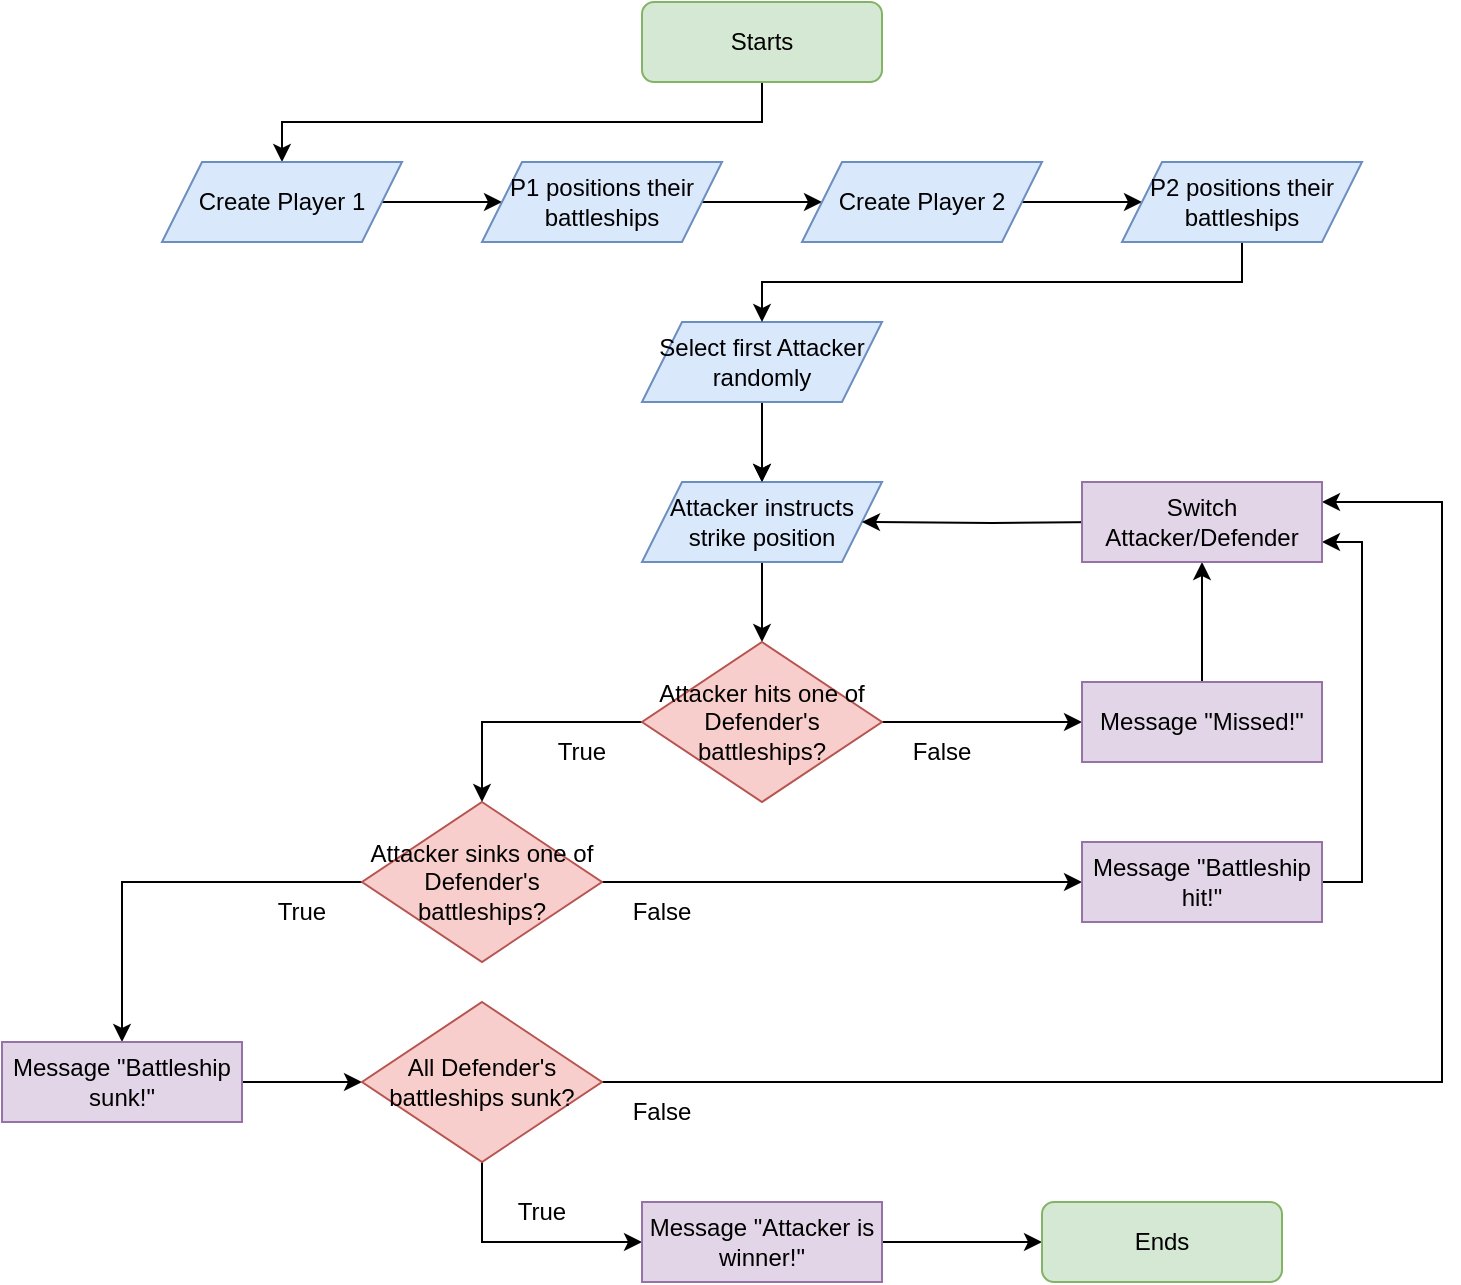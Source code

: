 <mxfile version="16.6.3" type="github">
  <diagram id="cik4pUAZ0DND3USEiahB" name="Page-1">
    <mxGraphModel dx="930" dy="521" grid="1" gridSize="10" guides="1" tooltips="1" connect="1" arrows="1" fold="1" page="1" pageScale="1" pageWidth="827" pageHeight="1169" math="0" shadow="0">
      <root>
        <mxCell id="0" />
        <mxCell id="1" parent="0" />
        <mxCell id="Z9-XJ0bZTqutM6zoiM_b-13" style="edgeStyle=orthogonalEdgeStyle;rounded=0;orthogonalLoop=1;jettySize=auto;html=1;exitX=0.5;exitY=1;exitDx=0;exitDy=0;entryX=0.5;entryY=0;entryDx=0;entryDy=0;" parent="1" source="Z9-XJ0bZTqutM6zoiM_b-1" target="Z9-XJ0bZTqutM6zoiM_b-3" edge="1">
          <mxGeometry relative="1" as="geometry" />
        </mxCell>
        <mxCell id="Z9-XJ0bZTqutM6zoiM_b-1" value="Starts" style="rounded=1;whiteSpace=wrap;html=1;fillColor=#d5e8d4;strokeColor=#82b366;" parent="1" vertex="1">
          <mxGeometry x="400" y="40" width="120" height="40" as="geometry" />
        </mxCell>
        <mxCell id="1it9h9p5dSLcgCz3SHnK-4" style="edgeStyle=orthogonalEdgeStyle;rounded=0;orthogonalLoop=1;jettySize=auto;html=1;exitX=1;exitY=0.5;exitDx=0;exitDy=0;" edge="1" parent="1" source="Z9-XJ0bZTqutM6zoiM_b-3" target="1it9h9p5dSLcgCz3SHnK-1">
          <mxGeometry relative="1" as="geometry" />
        </mxCell>
        <mxCell id="Z9-XJ0bZTqutM6zoiM_b-3" value="Create Player 1" style="shape=parallelogram;perimeter=parallelogramPerimeter;whiteSpace=wrap;html=1;fixedSize=1;fillColor=#dae8fc;strokeColor=#6c8ebf;" parent="1" vertex="1">
          <mxGeometry x="160" y="120" width="120" height="40" as="geometry" />
        </mxCell>
        <mxCell id="Z9-XJ0bZTqutM6zoiM_b-15" style="edgeStyle=orthogonalEdgeStyle;rounded=0;orthogonalLoop=1;jettySize=auto;html=1;entryX=0.5;entryY=0;entryDx=0;entryDy=0;startArrow=none;" parent="1" source="w-NMiRwozyTj5YcVV4Kx-34" target="Z9-XJ0bZTqutM6zoiM_b-5" edge="1">
          <mxGeometry relative="1" as="geometry">
            <mxPoint x="460" y="370" as="sourcePoint" />
          </mxGeometry>
        </mxCell>
        <mxCell id="w-NMiRwozyTj5YcVV4Kx-61" style="edgeStyle=orthogonalEdgeStyle;rounded=0;orthogonalLoop=1;jettySize=auto;html=1;entryX=0.5;entryY=0;entryDx=0;entryDy=0;" parent="1" source="Z9-XJ0bZTqutM6zoiM_b-5" target="w-NMiRwozyTj5YcVV4Kx-40" edge="1">
          <mxGeometry relative="1" as="geometry" />
        </mxCell>
        <mxCell id="Z9-XJ0bZTqutM6zoiM_b-5" value="Attacker instructs strike position" style="shape=parallelogram;perimeter=parallelogramPerimeter;whiteSpace=wrap;html=1;fixedSize=1;fillColor=#dae8fc;strokeColor=#6c8ebf;" parent="1" vertex="1">
          <mxGeometry x="400" y="280" width="120" height="40" as="geometry" />
        </mxCell>
        <mxCell id="w-NMiRwozyTj5YcVV4Kx-36" value="" style="edgeStyle=orthogonalEdgeStyle;rounded=0;orthogonalLoop=1;jettySize=auto;html=1;" parent="1" source="w-NMiRwozyTj5YcVV4Kx-34" target="Z9-XJ0bZTqutM6zoiM_b-5" edge="1">
          <mxGeometry relative="1" as="geometry" />
        </mxCell>
        <mxCell id="w-NMiRwozyTj5YcVV4Kx-34" value="Select first Attacker randomly" style="shape=parallelogram;perimeter=parallelogramPerimeter;whiteSpace=wrap;html=1;fixedSize=1;fillColor=#dae8fc;strokeColor=#6c8ebf;" parent="1" vertex="1">
          <mxGeometry x="400" y="200" width="120" height="40" as="geometry" />
        </mxCell>
        <mxCell id="w-NMiRwozyTj5YcVV4Kx-39" style="edgeStyle=orthogonalEdgeStyle;rounded=0;orthogonalLoop=1;jettySize=auto;html=1;exitX=1;exitY=0.5;exitDx=0;exitDy=0;entryX=0;entryY=0.5;entryDx=0;entryDy=0;" parent="1" source="w-NMiRwozyTj5YcVV4Kx-40" target="w-NMiRwozyTj5YcVV4Kx-57" edge="1">
          <mxGeometry relative="1" as="geometry" />
        </mxCell>
        <mxCell id="1it9h9p5dSLcgCz3SHnK-8" style="edgeStyle=orthogonalEdgeStyle;rounded=0;orthogonalLoop=1;jettySize=auto;html=1;exitX=0;exitY=0.5;exitDx=0;exitDy=0;entryX=0.5;entryY=0;entryDx=0;entryDy=0;" edge="1" parent="1" source="w-NMiRwozyTj5YcVV4Kx-40" target="w-NMiRwozyTj5YcVV4Kx-42">
          <mxGeometry relative="1" as="geometry" />
        </mxCell>
        <mxCell id="w-NMiRwozyTj5YcVV4Kx-40" value="Attacker hits one of Defender&#39;s battleships?" style="rhombus;whiteSpace=wrap;html=1;fillColor=#f8cecc;strokeColor=#b85450;" parent="1" vertex="1">
          <mxGeometry x="400" y="360" width="120" height="80" as="geometry" />
        </mxCell>
        <mxCell id="1it9h9p5dSLcgCz3SHnK-9" style="edgeStyle=orthogonalEdgeStyle;rounded=0;orthogonalLoop=1;jettySize=auto;html=1;exitX=1;exitY=0.5;exitDx=0;exitDy=0;entryX=0;entryY=0.5;entryDx=0;entryDy=0;" edge="1" parent="1" source="w-NMiRwozyTj5YcVV4Kx-42" target="w-NMiRwozyTj5YcVV4Kx-44">
          <mxGeometry relative="1" as="geometry" />
        </mxCell>
        <mxCell id="1it9h9p5dSLcgCz3SHnK-11" style="edgeStyle=orthogonalEdgeStyle;rounded=0;orthogonalLoop=1;jettySize=auto;html=1;exitX=0;exitY=0.5;exitDx=0;exitDy=0;" edge="1" parent="1" source="w-NMiRwozyTj5YcVV4Kx-42" target="w-NMiRwozyTj5YcVV4Kx-46">
          <mxGeometry relative="1" as="geometry" />
        </mxCell>
        <mxCell id="w-NMiRwozyTj5YcVV4Kx-42" value="Attacker sinks one of Defender&#39;s battleships?" style="rhombus;whiteSpace=wrap;html=1;fillColor=#f8cecc;strokeColor=#b85450;" parent="1" vertex="1">
          <mxGeometry x="260" y="440" width="120" height="80" as="geometry" />
        </mxCell>
        <mxCell id="1it9h9p5dSLcgCz3SHnK-10" style="edgeStyle=orthogonalEdgeStyle;rounded=0;orthogonalLoop=1;jettySize=auto;html=1;exitX=1;exitY=0.5;exitDx=0;exitDy=0;entryX=1;entryY=0.75;entryDx=0;entryDy=0;" edge="1" parent="1" source="w-NMiRwozyTj5YcVV4Kx-44" target="w-NMiRwozyTj5YcVV4Kx-80">
          <mxGeometry relative="1" as="geometry" />
        </mxCell>
        <mxCell id="w-NMiRwozyTj5YcVV4Kx-44" value="Message &quot;Battleship hit!&quot;" style="rounded=0;whiteSpace=wrap;html=1;fillColor=#e1d5e7;strokeColor=#9673a6;" parent="1" vertex="1">
          <mxGeometry x="620" y="460" width="120" height="40" as="geometry" />
        </mxCell>
        <mxCell id="1it9h9p5dSLcgCz3SHnK-18" style="edgeStyle=orthogonalEdgeStyle;rounded=0;orthogonalLoop=1;jettySize=auto;html=1;exitX=1;exitY=0.5;exitDx=0;exitDy=0;" edge="1" parent="1" source="w-NMiRwozyTj5YcVV4Kx-46" target="w-NMiRwozyTj5YcVV4Kx-50">
          <mxGeometry relative="1" as="geometry" />
        </mxCell>
        <mxCell id="w-NMiRwozyTj5YcVV4Kx-46" value="Message &quot;Battleship sunk!&quot;" style="rounded=0;whiteSpace=wrap;html=1;fillColor=#e1d5e7;strokeColor=#9673a6;" parent="1" vertex="1">
          <mxGeometry x="80" y="560" width="120" height="40" as="geometry" />
        </mxCell>
        <mxCell id="w-NMiRwozyTj5YcVV4Kx-47" value="True" style="text;html=1;strokeColor=none;fillColor=none;align=center;verticalAlign=middle;whiteSpace=wrap;rounded=0;" parent="1" vertex="1">
          <mxGeometry x="340" y="400" width="60" height="30" as="geometry" />
        </mxCell>
        <mxCell id="1it9h9p5dSLcgCz3SHnK-20" style="edgeStyle=orthogonalEdgeStyle;rounded=0;orthogonalLoop=1;jettySize=auto;html=1;exitX=1;exitY=0.5;exitDx=0;exitDy=0;entryX=1;entryY=0.25;entryDx=0;entryDy=0;" edge="1" parent="1" source="w-NMiRwozyTj5YcVV4Kx-50" target="w-NMiRwozyTj5YcVV4Kx-80">
          <mxGeometry relative="1" as="geometry">
            <Array as="points">
              <mxPoint x="800" y="580" />
              <mxPoint x="800" y="290" />
            </Array>
          </mxGeometry>
        </mxCell>
        <mxCell id="1it9h9p5dSLcgCz3SHnK-21" style="edgeStyle=orthogonalEdgeStyle;rounded=0;orthogonalLoop=1;jettySize=auto;html=1;exitX=0.5;exitY=1;exitDx=0;exitDy=0;entryX=0;entryY=0.5;entryDx=0;entryDy=0;" edge="1" parent="1" source="w-NMiRwozyTj5YcVV4Kx-50" target="w-NMiRwozyTj5YcVV4Kx-52">
          <mxGeometry relative="1" as="geometry" />
        </mxCell>
        <mxCell id="w-NMiRwozyTj5YcVV4Kx-50" value="All Defender&#39;s battleships sunk?" style="rhombus;whiteSpace=wrap;html=1;fillColor=#f8cecc;strokeColor=#b85450;" parent="1" vertex="1">
          <mxGeometry x="260" y="540" width="120" height="80" as="geometry" />
        </mxCell>
        <mxCell id="w-NMiRwozyTj5YcVV4Kx-73" value="" style="edgeStyle=orthogonalEdgeStyle;rounded=0;orthogonalLoop=1;jettySize=auto;html=1;" parent="1" source="w-NMiRwozyTj5YcVV4Kx-52" target="w-NMiRwozyTj5YcVV4Kx-53" edge="1">
          <mxGeometry relative="1" as="geometry" />
        </mxCell>
        <mxCell id="w-NMiRwozyTj5YcVV4Kx-52" value="Message &quot;Attacker is winner!&quot;" style="rounded=0;whiteSpace=wrap;html=1;fillColor=#e1d5e7;strokeColor=#9673a6;" parent="1" vertex="1">
          <mxGeometry x="400" y="640" width="120" height="40" as="geometry" />
        </mxCell>
        <mxCell id="w-NMiRwozyTj5YcVV4Kx-53" value="Ends" style="rounded=1;whiteSpace=wrap;html=1;fillColor=#d5e8d4;strokeColor=#82b366;" parent="1" vertex="1">
          <mxGeometry x="600" y="640" width="120" height="40" as="geometry" />
        </mxCell>
        <mxCell id="w-NMiRwozyTj5YcVV4Kx-62" style="edgeStyle=orthogonalEdgeStyle;rounded=0;orthogonalLoop=1;jettySize=auto;html=1;entryX=0.5;entryY=1;entryDx=0;entryDy=0;" parent="1" source="w-NMiRwozyTj5YcVV4Kx-57" target="w-NMiRwozyTj5YcVV4Kx-80" edge="1">
          <mxGeometry relative="1" as="geometry">
            <mxPoint x="680" y="330" as="targetPoint" />
          </mxGeometry>
        </mxCell>
        <mxCell id="w-NMiRwozyTj5YcVV4Kx-57" value="Message &quot;Missed!&quot;" style="rounded=0;whiteSpace=wrap;html=1;fillColor=#e1d5e7;strokeColor=#9673a6;" parent="1" vertex="1">
          <mxGeometry x="620" y="380" width="120" height="40" as="geometry" />
        </mxCell>
        <mxCell id="w-NMiRwozyTj5YcVV4Kx-58" value="False" style="text;html=1;strokeColor=none;fillColor=none;align=center;verticalAlign=middle;whiteSpace=wrap;rounded=0;" parent="1" vertex="1">
          <mxGeometry x="520" y="400" width="60" height="30" as="geometry" />
        </mxCell>
        <mxCell id="w-NMiRwozyTj5YcVV4Kx-63" style="edgeStyle=orthogonalEdgeStyle;rounded=0;orthogonalLoop=1;jettySize=auto;html=1;" parent="1" target="Z9-XJ0bZTqutM6zoiM_b-5" edge="1">
          <mxGeometry relative="1" as="geometry">
            <mxPoint x="630" y="300" as="sourcePoint" />
          </mxGeometry>
        </mxCell>
        <mxCell id="w-NMiRwozyTj5YcVV4Kx-65" value="True" style="text;html=1;strokeColor=none;fillColor=none;align=center;verticalAlign=middle;whiteSpace=wrap;rounded=0;" parent="1" vertex="1">
          <mxGeometry x="200" y="480" width="60" height="30" as="geometry" />
        </mxCell>
        <mxCell id="w-NMiRwozyTj5YcVV4Kx-70" value="True" style="text;html=1;strokeColor=none;fillColor=none;align=center;verticalAlign=middle;whiteSpace=wrap;rounded=0;" parent="1" vertex="1">
          <mxGeometry x="320" y="630" width="60" height="30" as="geometry" />
        </mxCell>
        <mxCell id="w-NMiRwozyTj5YcVV4Kx-80" value="Switch Attacker/Defender" style="rounded=0;whiteSpace=wrap;html=1;fillColor=#e1d5e7;strokeColor=#9673a6;" parent="1" vertex="1">
          <mxGeometry x="620" y="280" width="120" height="40" as="geometry" />
        </mxCell>
        <mxCell id="w-NMiRwozyTj5YcVV4Kx-84" value="False" style="text;html=1;strokeColor=none;fillColor=none;align=center;verticalAlign=middle;whiteSpace=wrap;rounded=0;" parent="1" vertex="1">
          <mxGeometry x="380" y="480" width="60" height="30" as="geometry" />
        </mxCell>
        <mxCell id="w-NMiRwozyTj5YcVV4Kx-87" value="False" style="text;html=1;strokeColor=none;fillColor=none;align=center;verticalAlign=middle;whiteSpace=wrap;rounded=0;" parent="1" vertex="1">
          <mxGeometry x="380" y="580" width="60" height="30" as="geometry" />
        </mxCell>
        <mxCell id="1it9h9p5dSLcgCz3SHnK-15" style="edgeStyle=orthogonalEdgeStyle;rounded=0;orthogonalLoop=1;jettySize=auto;html=1;exitX=1;exitY=0.5;exitDx=0;exitDy=0;" edge="1" parent="1" source="1it9h9p5dSLcgCz3SHnK-1" target="1it9h9p5dSLcgCz3SHnK-2">
          <mxGeometry relative="1" as="geometry" />
        </mxCell>
        <mxCell id="1it9h9p5dSLcgCz3SHnK-1" value="P1 positions their battleships" style="shape=parallelogram;perimeter=parallelogramPerimeter;whiteSpace=wrap;html=1;fixedSize=1;fillColor=#dae8fc;strokeColor=#6c8ebf;" vertex="1" parent="1">
          <mxGeometry x="320" y="120" width="120" height="40" as="geometry" />
        </mxCell>
        <mxCell id="1it9h9p5dSLcgCz3SHnK-16" style="edgeStyle=orthogonalEdgeStyle;rounded=0;orthogonalLoop=1;jettySize=auto;html=1;exitX=1;exitY=0.5;exitDx=0;exitDy=0;" edge="1" parent="1" source="1it9h9p5dSLcgCz3SHnK-2" target="Z9-XJ0bZTqutM6zoiM_b-4">
          <mxGeometry relative="1" as="geometry" />
        </mxCell>
        <mxCell id="1it9h9p5dSLcgCz3SHnK-2" value="Create Player 2" style="shape=parallelogram;perimeter=parallelogramPerimeter;whiteSpace=wrap;html=1;fixedSize=1;fillColor=#dae8fc;strokeColor=#6c8ebf;" vertex="1" parent="1">
          <mxGeometry x="480" y="120" width="120" height="40" as="geometry" />
        </mxCell>
        <mxCell id="1it9h9p5dSLcgCz3SHnK-17" style="edgeStyle=orthogonalEdgeStyle;rounded=0;orthogonalLoop=1;jettySize=auto;html=1;exitX=0.5;exitY=1;exitDx=0;exitDy=0;entryX=0.5;entryY=0;entryDx=0;entryDy=0;" edge="1" parent="1" source="Z9-XJ0bZTqutM6zoiM_b-4" target="w-NMiRwozyTj5YcVV4Kx-34">
          <mxGeometry relative="1" as="geometry" />
        </mxCell>
        <mxCell id="Z9-XJ0bZTqutM6zoiM_b-4" value="P2 positions their battleships" style="shape=parallelogram;perimeter=parallelogramPerimeter;whiteSpace=wrap;html=1;fixedSize=1;fillColor=#dae8fc;strokeColor=#6c8ebf;" parent="1" vertex="1">
          <mxGeometry x="640" y="120" width="120" height="40" as="geometry" />
        </mxCell>
      </root>
    </mxGraphModel>
  </diagram>
</mxfile>
